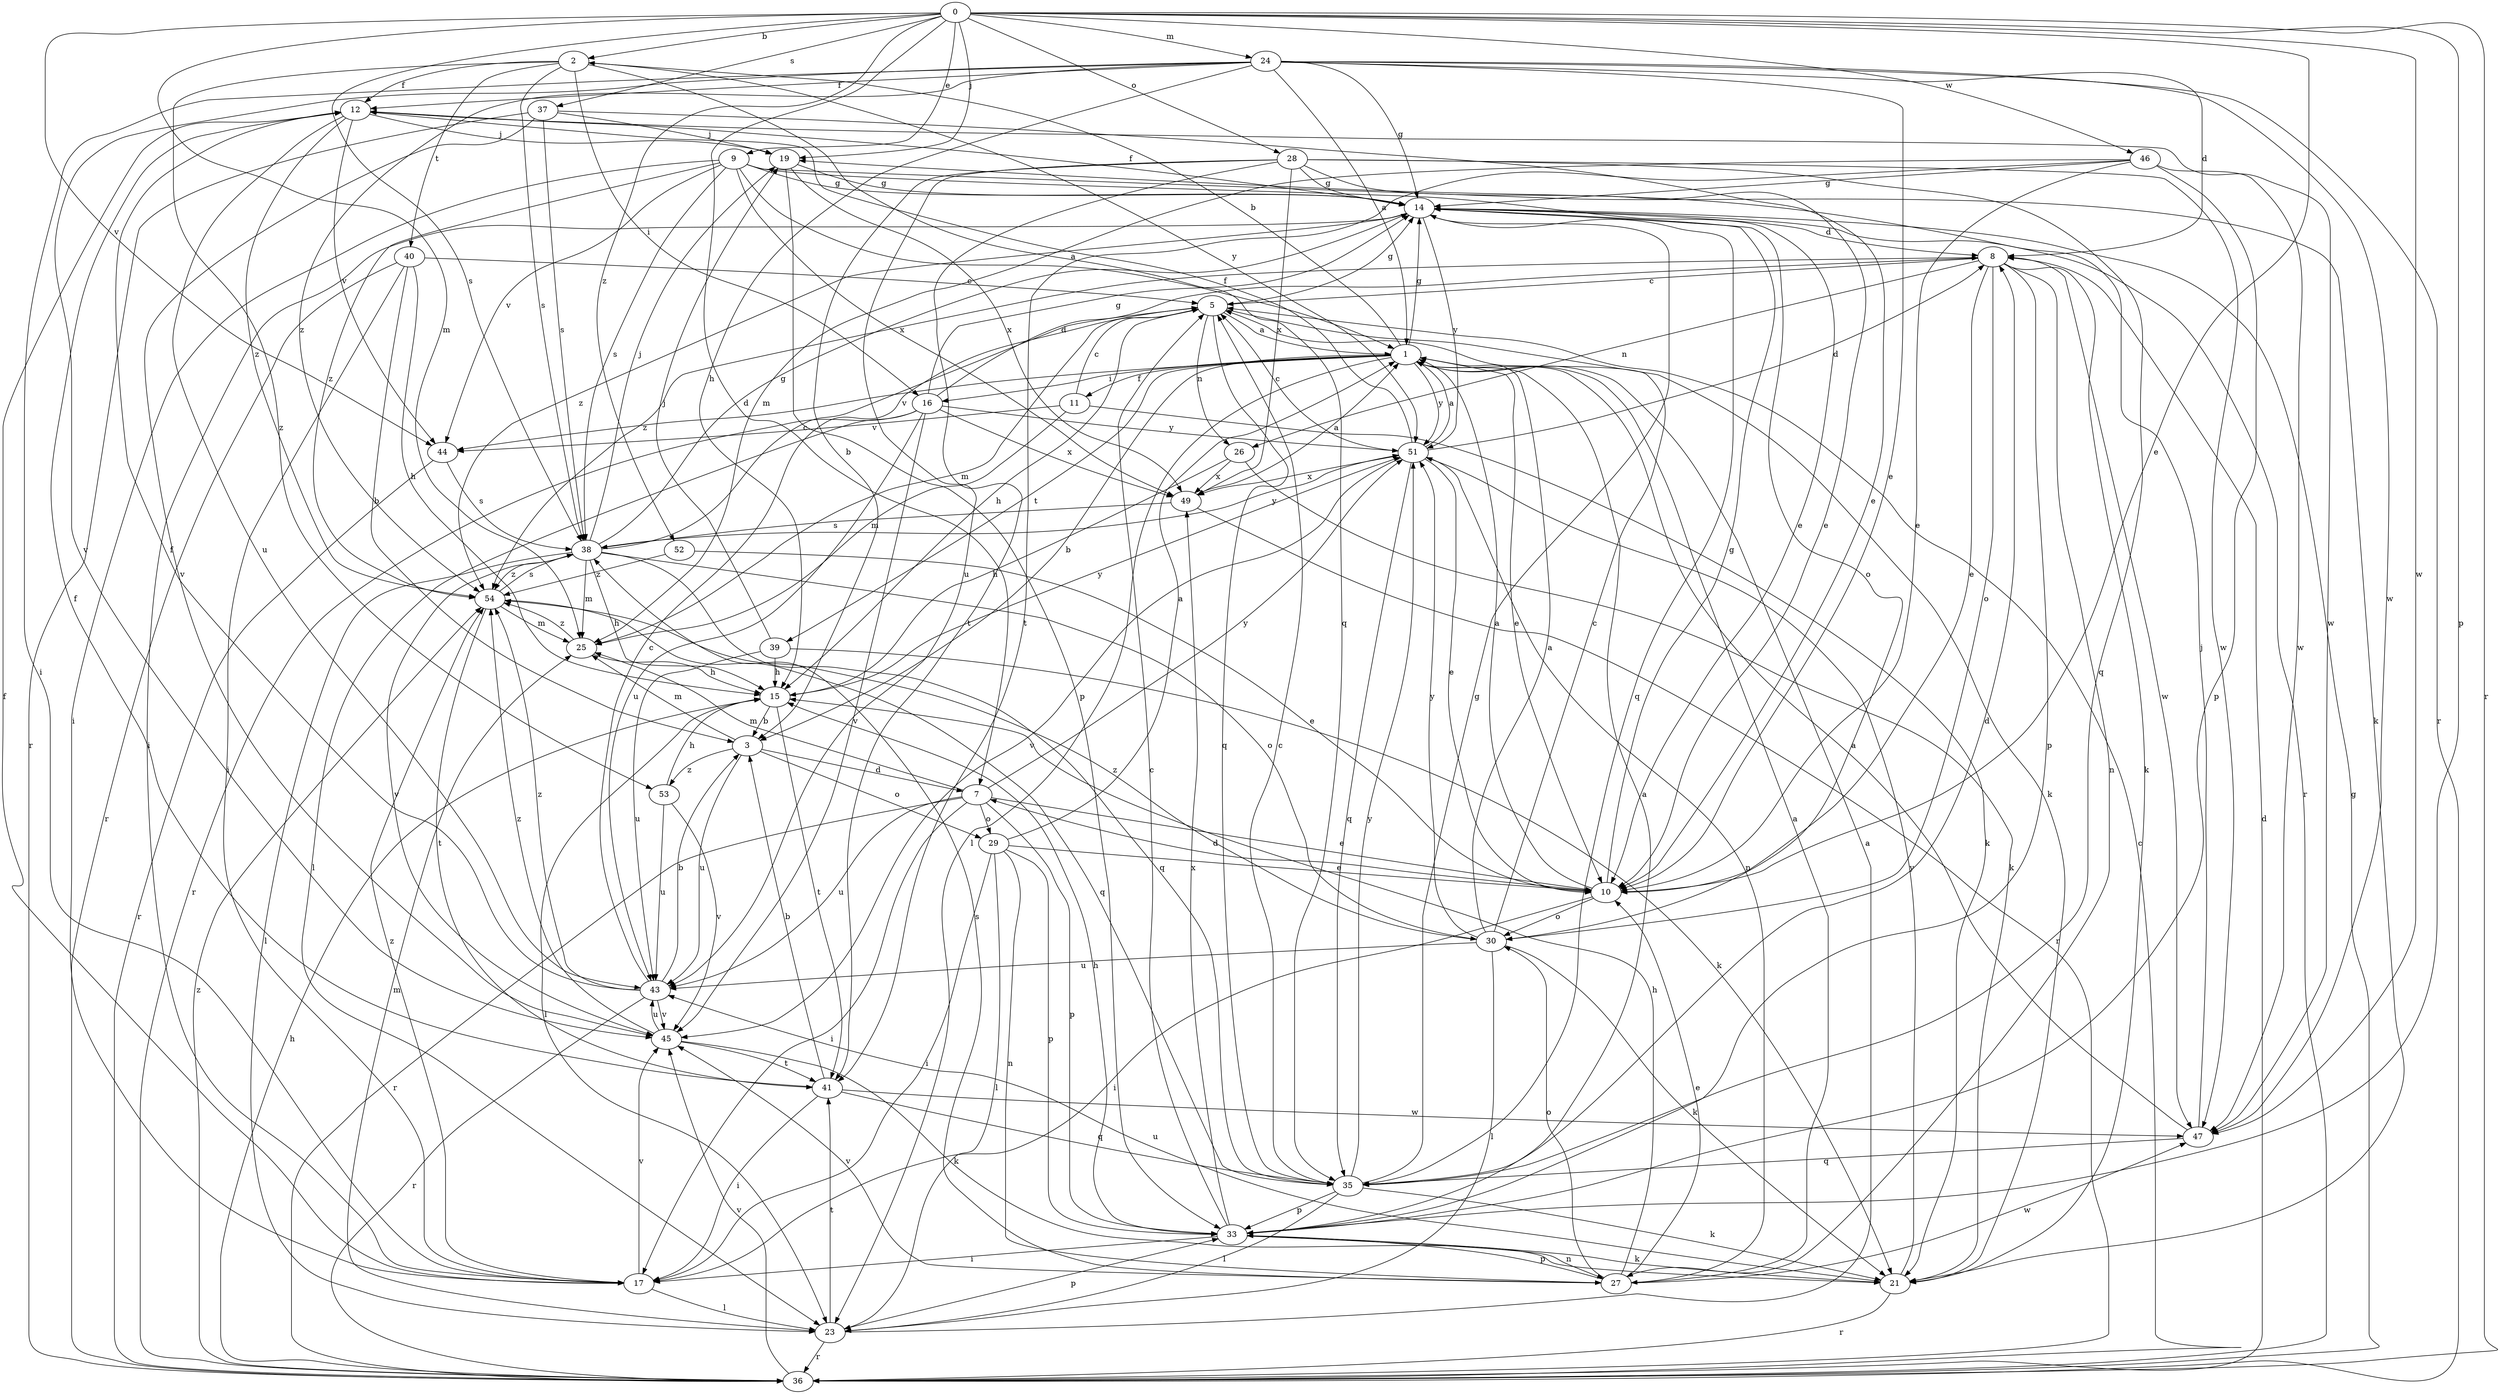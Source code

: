 strict digraph  {
0;
1;
2;
3;
5;
7;
8;
9;
10;
11;
12;
14;
15;
16;
17;
19;
21;
23;
24;
25;
26;
27;
28;
29;
30;
33;
35;
36;
37;
38;
39;
40;
41;
43;
44;
45;
46;
47;
49;
51;
52;
53;
54;
0 -> 2  [label=b];
0 -> 7  [label=d];
0 -> 9  [label=e];
0 -> 10  [label=e];
0 -> 19  [label=j];
0 -> 24  [label=m];
0 -> 25  [label=m];
0 -> 28  [label=o];
0 -> 33  [label=p];
0 -> 36  [label=r];
0 -> 37  [label=s];
0 -> 38  [label=s];
0 -> 44  [label=v];
0 -> 46  [label=w];
0 -> 47  [label=w];
0 -> 52  [label=z];
1 -> 2  [label=b];
1 -> 3  [label=b];
1 -> 10  [label=e];
1 -> 11  [label=f];
1 -> 14  [label=g];
1 -> 16  [label=i];
1 -> 23  [label=l];
1 -> 39  [label=t];
1 -> 44  [label=v];
1 -> 51  [label=y];
2 -> 12  [label=f];
2 -> 16  [label=i];
2 -> 35  [label=q];
2 -> 38  [label=s];
2 -> 40  [label=t];
2 -> 51  [label=y];
2 -> 53  [label=z];
3 -> 7  [label=d];
3 -> 25  [label=m];
3 -> 29  [label=o];
3 -> 43  [label=u];
3 -> 53  [label=z];
5 -> 1  [label=a];
5 -> 14  [label=g];
5 -> 15  [label=h];
5 -> 21  [label=k];
5 -> 25  [label=m];
5 -> 26  [label=n];
5 -> 35  [label=q];
7 -> 10  [label=e];
7 -> 17  [label=i];
7 -> 25  [label=m];
7 -> 29  [label=o];
7 -> 33  [label=p];
7 -> 36  [label=r];
7 -> 43  [label=u];
7 -> 51  [label=y];
8 -> 5  [label=c];
8 -> 10  [label=e];
8 -> 21  [label=k];
8 -> 26  [label=n];
8 -> 27  [label=n];
8 -> 30  [label=o];
8 -> 33  [label=p];
8 -> 47  [label=w];
8 -> 54  [label=z];
9 -> 1  [label=a];
9 -> 10  [label=e];
9 -> 14  [label=g];
9 -> 17  [label=i];
9 -> 21  [label=k];
9 -> 38  [label=s];
9 -> 44  [label=v];
9 -> 49  [label=x];
9 -> 54  [label=z];
10 -> 1  [label=a];
10 -> 7  [label=d];
10 -> 14  [label=g];
10 -> 17  [label=i];
10 -> 30  [label=o];
11 -> 5  [label=c];
11 -> 21  [label=k];
11 -> 25  [label=m];
11 -> 44  [label=v];
12 -> 19  [label=j];
12 -> 43  [label=u];
12 -> 44  [label=v];
12 -> 47  [label=w];
12 -> 54  [label=z];
14 -> 8  [label=d];
14 -> 12  [label=f];
14 -> 17  [label=i];
14 -> 30  [label=o];
14 -> 35  [label=q];
14 -> 36  [label=r];
14 -> 51  [label=y];
14 -> 54  [label=z];
15 -> 3  [label=b];
15 -> 23  [label=l];
15 -> 41  [label=t];
15 -> 51  [label=y];
16 -> 8  [label=d];
16 -> 14  [label=g];
16 -> 23  [label=l];
16 -> 36  [label=r];
16 -> 43  [label=u];
16 -> 45  [label=v];
16 -> 49  [label=x];
16 -> 51  [label=y];
17 -> 12  [label=f];
17 -> 23  [label=l];
17 -> 45  [label=v];
17 -> 54  [label=z];
19 -> 14  [label=g];
19 -> 33  [label=p];
19 -> 49  [label=x];
21 -> 36  [label=r];
21 -> 43  [label=u];
21 -> 51  [label=y];
23 -> 1  [label=a];
23 -> 25  [label=m];
23 -> 33  [label=p];
23 -> 36  [label=r];
23 -> 41  [label=t];
24 -> 1  [label=a];
24 -> 8  [label=d];
24 -> 10  [label=e];
24 -> 12  [label=f];
24 -> 14  [label=g];
24 -> 15  [label=h];
24 -> 17  [label=i];
24 -> 36  [label=r];
24 -> 45  [label=v];
24 -> 47  [label=w];
24 -> 54  [label=z];
25 -> 15  [label=h];
25 -> 54  [label=z];
26 -> 15  [label=h];
26 -> 21  [label=k];
26 -> 49  [label=x];
27 -> 1  [label=a];
27 -> 10  [label=e];
27 -> 15  [label=h];
27 -> 30  [label=o];
27 -> 33  [label=p];
27 -> 38  [label=s];
27 -> 45  [label=v];
27 -> 47  [label=w];
28 -> 3  [label=b];
28 -> 10  [label=e];
28 -> 14  [label=g];
28 -> 35  [label=q];
28 -> 41  [label=t];
28 -> 43  [label=u];
28 -> 47  [label=w];
28 -> 49  [label=x];
29 -> 1  [label=a];
29 -> 10  [label=e];
29 -> 17  [label=i];
29 -> 23  [label=l];
29 -> 27  [label=n];
29 -> 33  [label=p];
30 -> 1  [label=a];
30 -> 5  [label=c];
30 -> 21  [label=k];
30 -> 23  [label=l];
30 -> 43  [label=u];
30 -> 51  [label=y];
30 -> 54  [label=z];
33 -> 1  [label=a];
33 -> 5  [label=c];
33 -> 15  [label=h];
33 -> 17  [label=i];
33 -> 21  [label=k];
33 -> 27  [label=n];
33 -> 49  [label=x];
35 -> 5  [label=c];
35 -> 8  [label=d];
35 -> 14  [label=g];
35 -> 21  [label=k];
35 -> 23  [label=l];
35 -> 33  [label=p];
35 -> 51  [label=y];
36 -> 5  [label=c];
36 -> 8  [label=d];
36 -> 14  [label=g];
36 -> 15  [label=h];
36 -> 45  [label=v];
36 -> 54  [label=z];
37 -> 10  [label=e];
37 -> 19  [label=j];
37 -> 36  [label=r];
37 -> 38  [label=s];
37 -> 45  [label=v];
38 -> 5  [label=c];
38 -> 14  [label=g];
38 -> 15  [label=h];
38 -> 19  [label=j];
38 -> 23  [label=l];
38 -> 25  [label=m];
38 -> 30  [label=o];
38 -> 35  [label=q];
38 -> 45  [label=v];
38 -> 51  [label=y];
38 -> 54  [label=z];
39 -> 15  [label=h];
39 -> 19  [label=j];
39 -> 21  [label=k];
39 -> 43  [label=u];
40 -> 3  [label=b];
40 -> 5  [label=c];
40 -> 15  [label=h];
40 -> 17  [label=i];
40 -> 36  [label=r];
41 -> 3  [label=b];
41 -> 12  [label=f];
41 -> 17  [label=i];
41 -> 35  [label=q];
41 -> 47  [label=w];
43 -> 3  [label=b];
43 -> 5  [label=c];
43 -> 12  [label=f];
43 -> 36  [label=r];
43 -> 45  [label=v];
43 -> 54  [label=z];
44 -> 36  [label=r];
44 -> 38  [label=s];
45 -> 21  [label=k];
45 -> 41  [label=t];
45 -> 43  [label=u];
45 -> 54  [label=z];
46 -> 10  [label=e];
46 -> 14  [label=g];
46 -> 25  [label=m];
46 -> 33  [label=p];
46 -> 41  [label=t];
46 -> 47  [label=w];
47 -> 1  [label=a];
47 -> 19  [label=j];
47 -> 35  [label=q];
49 -> 1  [label=a];
49 -> 36  [label=r];
49 -> 38  [label=s];
51 -> 1  [label=a];
51 -> 5  [label=c];
51 -> 8  [label=d];
51 -> 10  [label=e];
51 -> 12  [label=f];
51 -> 27  [label=n];
51 -> 35  [label=q];
51 -> 45  [label=v];
51 -> 49  [label=x];
52 -> 10  [label=e];
52 -> 54  [label=z];
53 -> 15  [label=h];
53 -> 43  [label=u];
53 -> 45  [label=v];
54 -> 25  [label=m];
54 -> 35  [label=q];
54 -> 38  [label=s];
54 -> 41  [label=t];
}
